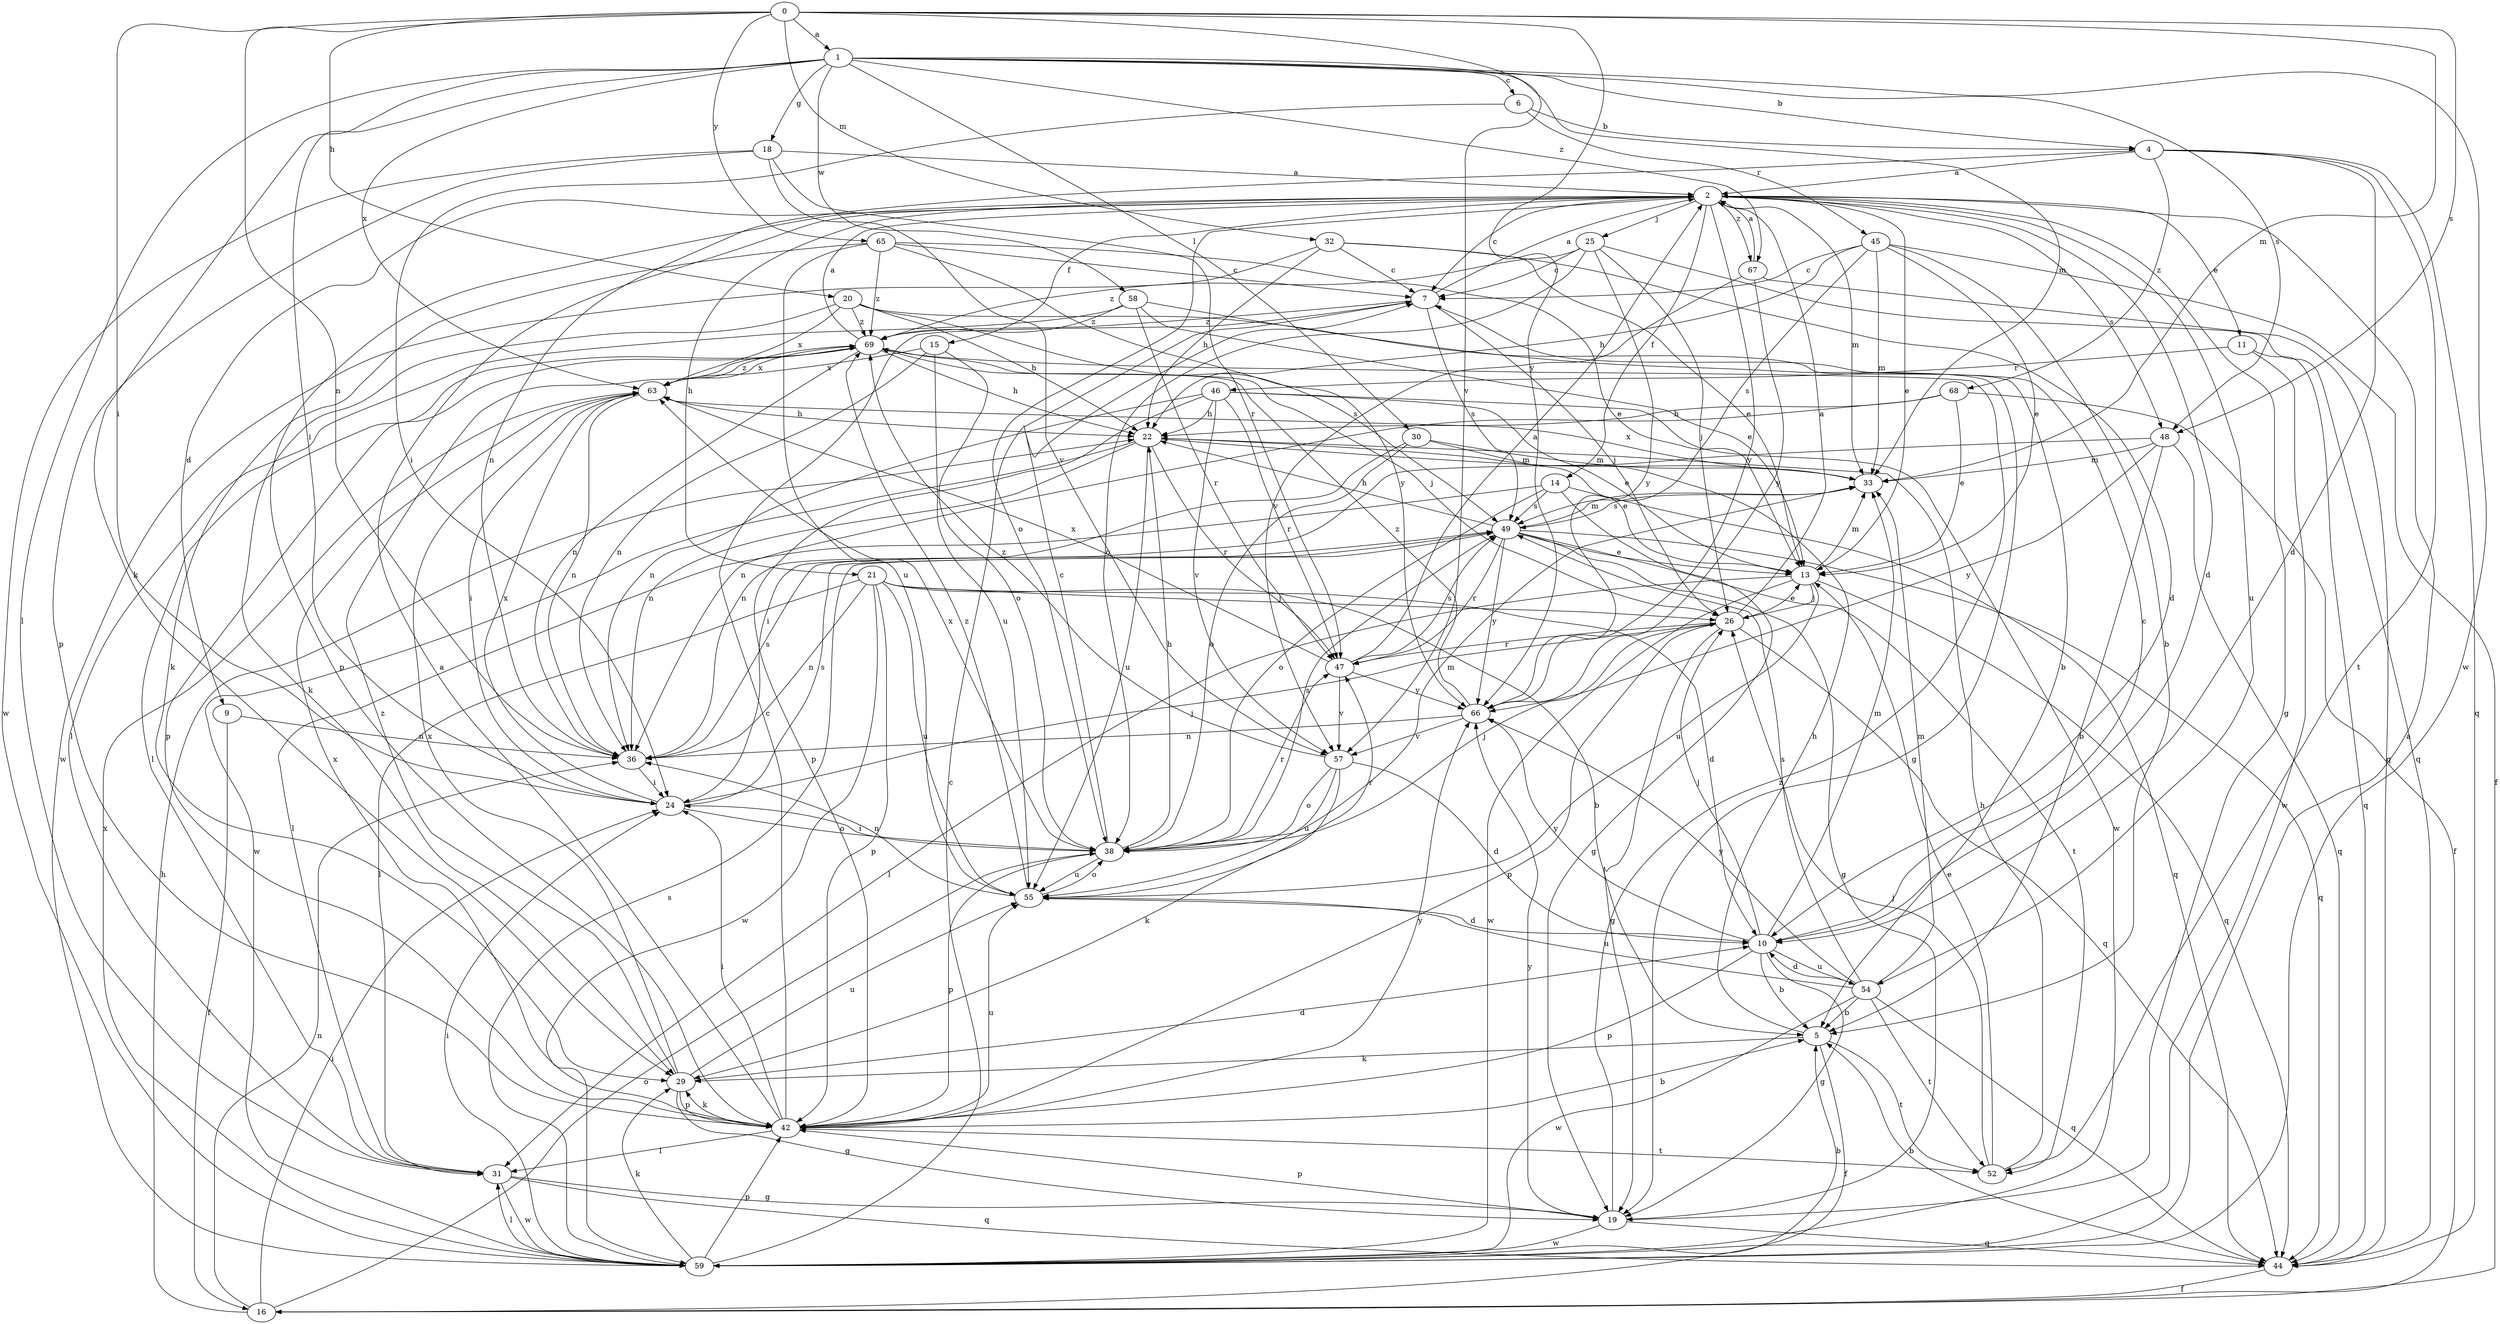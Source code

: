 strict digraph  {
0;
1;
2;
4;
5;
6;
7;
9;
10;
11;
13;
14;
15;
16;
18;
19;
20;
21;
22;
24;
25;
26;
29;
30;
31;
32;
33;
36;
38;
42;
44;
45;
46;
47;
48;
49;
52;
54;
55;
57;
58;
59;
63;
65;
66;
67;
68;
69;
0 -> 1  [label=a];
0 -> 20  [label=h];
0 -> 24  [label=i];
0 -> 32  [label=m];
0 -> 33  [label=m];
0 -> 36  [label=n];
0 -> 48  [label=s];
0 -> 57  [label=v];
0 -> 65  [label=y];
0 -> 66  [label=y];
1 -> 4  [label=b];
1 -> 6  [label=c];
1 -> 18  [label=g];
1 -> 24  [label=i];
1 -> 29  [label=k];
1 -> 30  [label=l];
1 -> 31  [label=l];
1 -> 33  [label=m];
1 -> 48  [label=s];
1 -> 58  [label=w];
1 -> 59  [label=w];
1 -> 63  [label=x];
1 -> 67  [label=z];
2 -> 7  [label=c];
2 -> 9  [label=d];
2 -> 10  [label=d];
2 -> 11  [label=e];
2 -> 13  [label=e];
2 -> 14  [label=f];
2 -> 15  [label=f];
2 -> 19  [label=g];
2 -> 21  [label=h];
2 -> 25  [label=j];
2 -> 33  [label=m];
2 -> 38  [label=o];
2 -> 42  [label=p];
2 -> 48  [label=s];
2 -> 54  [label=u];
2 -> 66  [label=y];
2 -> 67  [label=z];
4 -> 2  [label=a];
4 -> 10  [label=d];
4 -> 36  [label=n];
4 -> 44  [label=q];
4 -> 52  [label=t];
4 -> 68  [label=z];
5 -> 16  [label=f];
5 -> 22  [label=h];
5 -> 29  [label=k];
5 -> 52  [label=t];
6 -> 4  [label=b];
6 -> 24  [label=i];
6 -> 45  [label=r];
7 -> 2  [label=a];
7 -> 26  [label=j];
7 -> 49  [label=s];
7 -> 69  [label=z];
9 -> 16  [label=f];
9 -> 36  [label=n];
10 -> 5  [label=b];
10 -> 7  [label=c];
10 -> 19  [label=g];
10 -> 26  [label=j];
10 -> 33  [label=m];
10 -> 42  [label=p];
10 -> 54  [label=u];
10 -> 66  [label=y];
11 -> 44  [label=q];
11 -> 46  [label=r];
11 -> 59  [label=w];
13 -> 26  [label=j];
13 -> 31  [label=l];
13 -> 33  [label=m];
13 -> 44  [label=q];
13 -> 55  [label=u];
13 -> 59  [label=w];
14 -> 19  [label=g];
14 -> 31  [label=l];
14 -> 38  [label=o];
14 -> 44  [label=q];
14 -> 49  [label=s];
15 -> 36  [label=n];
15 -> 38  [label=o];
15 -> 55  [label=u];
15 -> 63  [label=x];
16 -> 22  [label=h];
16 -> 24  [label=i];
16 -> 36  [label=n];
16 -> 38  [label=o];
18 -> 2  [label=a];
18 -> 42  [label=p];
18 -> 47  [label=r];
18 -> 57  [label=v];
18 -> 59  [label=w];
19 -> 42  [label=p];
19 -> 44  [label=q];
19 -> 59  [label=w];
19 -> 66  [label=y];
19 -> 69  [label=z];
20 -> 5  [label=b];
20 -> 22  [label=h];
20 -> 29  [label=k];
20 -> 49  [label=s];
20 -> 63  [label=x];
20 -> 69  [label=z];
21 -> 5  [label=b];
21 -> 10  [label=d];
21 -> 26  [label=j];
21 -> 31  [label=l];
21 -> 36  [label=n];
21 -> 42  [label=p];
21 -> 55  [label=u];
21 -> 59  [label=w];
22 -> 33  [label=m];
22 -> 36  [label=n];
22 -> 47  [label=r];
22 -> 55  [label=u];
22 -> 59  [label=w];
24 -> 26  [label=j];
24 -> 38  [label=o];
24 -> 49  [label=s];
24 -> 63  [label=x];
25 -> 7  [label=c];
25 -> 26  [label=j];
25 -> 38  [label=o];
25 -> 44  [label=q];
25 -> 66  [label=y];
25 -> 69  [label=z];
26 -> 2  [label=a];
26 -> 13  [label=e];
26 -> 19  [label=g];
26 -> 42  [label=p];
26 -> 44  [label=q];
26 -> 47  [label=r];
29 -> 10  [label=d];
29 -> 19  [label=g];
29 -> 42  [label=p];
29 -> 55  [label=u];
29 -> 63  [label=x];
29 -> 69  [label=z];
30 -> 13  [label=e];
30 -> 33  [label=m];
30 -> 36  [label=n];
30 -> 38  [label=o];
31 -> 19  [label=g];
31 -> 44  [label=q];
31 -> 59  [label=w];
32 -> 7  [label=c];
32 -> 10  [label=d];
32 -> 13  [label=e];
32 -> 22  [label=h];
32 -> 59  [label=w];
33 -> 49  [label=s];
33 -> 63  [label=x];
36 -> 24  [label=i];
36 -> 49  [label=s];
38 -> 7  [label=c];
38 -> 22  [label=h];
38 -> 24  [label=i];
38 -> 26  [label=j];
38 -> 33  [label=m];
38 -> 42  [label=p];
38 -> 47  [label=r];
38 -> 49  [label=s];
38 -> 55  [label=u];
38 -> 63  [label=x];
42 -> 2  [label=a];
42 -> 5  [label=b];
42 -> 7  [label=c];
42 -> 24  [label=i];
42 -> 29  [label=k];
42 -> 31  [label=l];
42 -> 52  [label=t];
42 -> 55  [label=u];
42 -> 63  [label=x];
42 -> 66  [label=y];
44 -> 5  [label=b];
44 -> 16  [label=f];
45 -> 5  [label=b];
45 -> 7  [label=c];
45 -> 13  [label=e];
45 -> 16  [label=f];
45 -> 22  [label=h];
45 -> 33  [label=m];
45 -> 49  [label=s];
46 -> 13  [label=e];
46 -> 22  [label=h];
46 -> 36  [label=n];
46 -> 42  [label=p];
46 -> 47  [label=r];
46 -> 57  [label=v];
46 -> 59  [label=w];
47 -> 2  [label=a];
47 -> 49  [label=s];
47 -> 57  [label=v];
47 -> 63  [label=x];
47 -> 66  [label=y];
48 -> 5  [label=b];
48 -> 24  [label=i];
48 -> 33  [label=m];
48 -> 44  [label=q];
48 -> 66  [label=y];
49 -> 13  [label=e];
49 -> 19  [label=g];
49 -> 22  [label=h];
49 -> 33  [label=m];
49 -> 44  [label=q];
49 -> 47  [label=r];
49 -> 52  [label=t];
49 -> 66  [label=y];
52 -> 13  [label=e];
52 -> 22  [label=h];
52 -> 26  [label=j];
54 -> 5  [label=b];
54 -> 10  [label=d];
54 -> 33  [label=m];
54 -> 44  [label=q];
54 -> 49  [label=s];
54 -> 52  [label=t];
54 -> 55  [label=u];
54 -> 59  [label=w];
54 -> 66  [label=y];
55 -> 10  [label=d];
55 -> 36  [label=n];
55 -> 38  [label=o];
55 -> 47  [label=r];
55 -> 69  [label=z];
57 -> 10  [label=d];
57 -> 29  [label=k];
57 -> 38  [label=o];
57 -> 55  [label=u];
57 -> 69  [label=z];
58 -> 13  [label=e];
58 -> 19  [label=g];
58 -> 31  [label=l];
58 -> 47  [label=r];
58 -> 69  [label=z];
59 -> 2  [label=a];
59 -> 5  [label=b];
59 -> 7  [label=c];
59 -> 24  [label=i];
59 -> 29  [label=k];
59 -> 31  [label=l];
59 -> 42  [label=p];
59 -> 49  [label=s];
59 -> 63  [label=x];
63 -> 22  [label=h];
63 -> 24  [label=i];
63 -> 36  [label=n];
63 -> 69  [label=z];
65 -> 7  [label=c];
65 -> 13  [label=e];
65 -> 29  [label=k];
65 -> 55  [label=u];
65 -> 66  [label=y];
65 -> 69  [label=z];
66 -> 36  [label=n];
66 -> 57  [label=v];
66 -> 69  [label=z];
67 -> 2  [label=a];
67 -> 44  [label=q];
67 -> 57  [label=v];
67 -> 66  [label=y];
68 -> 13  [label=e];
68 -> 16  [label=f];
68 -> 22  [label=h];
68 -> 36  [label=n];
69 -> 2  [label=a];
69 -> 22  [label=h];
69 -> 26  [label=j];
69 -> 31  [label=l];
69 -> 36  [label=n];
69 -> 42  [label=p];
69 -> 63  [label=x];
}
